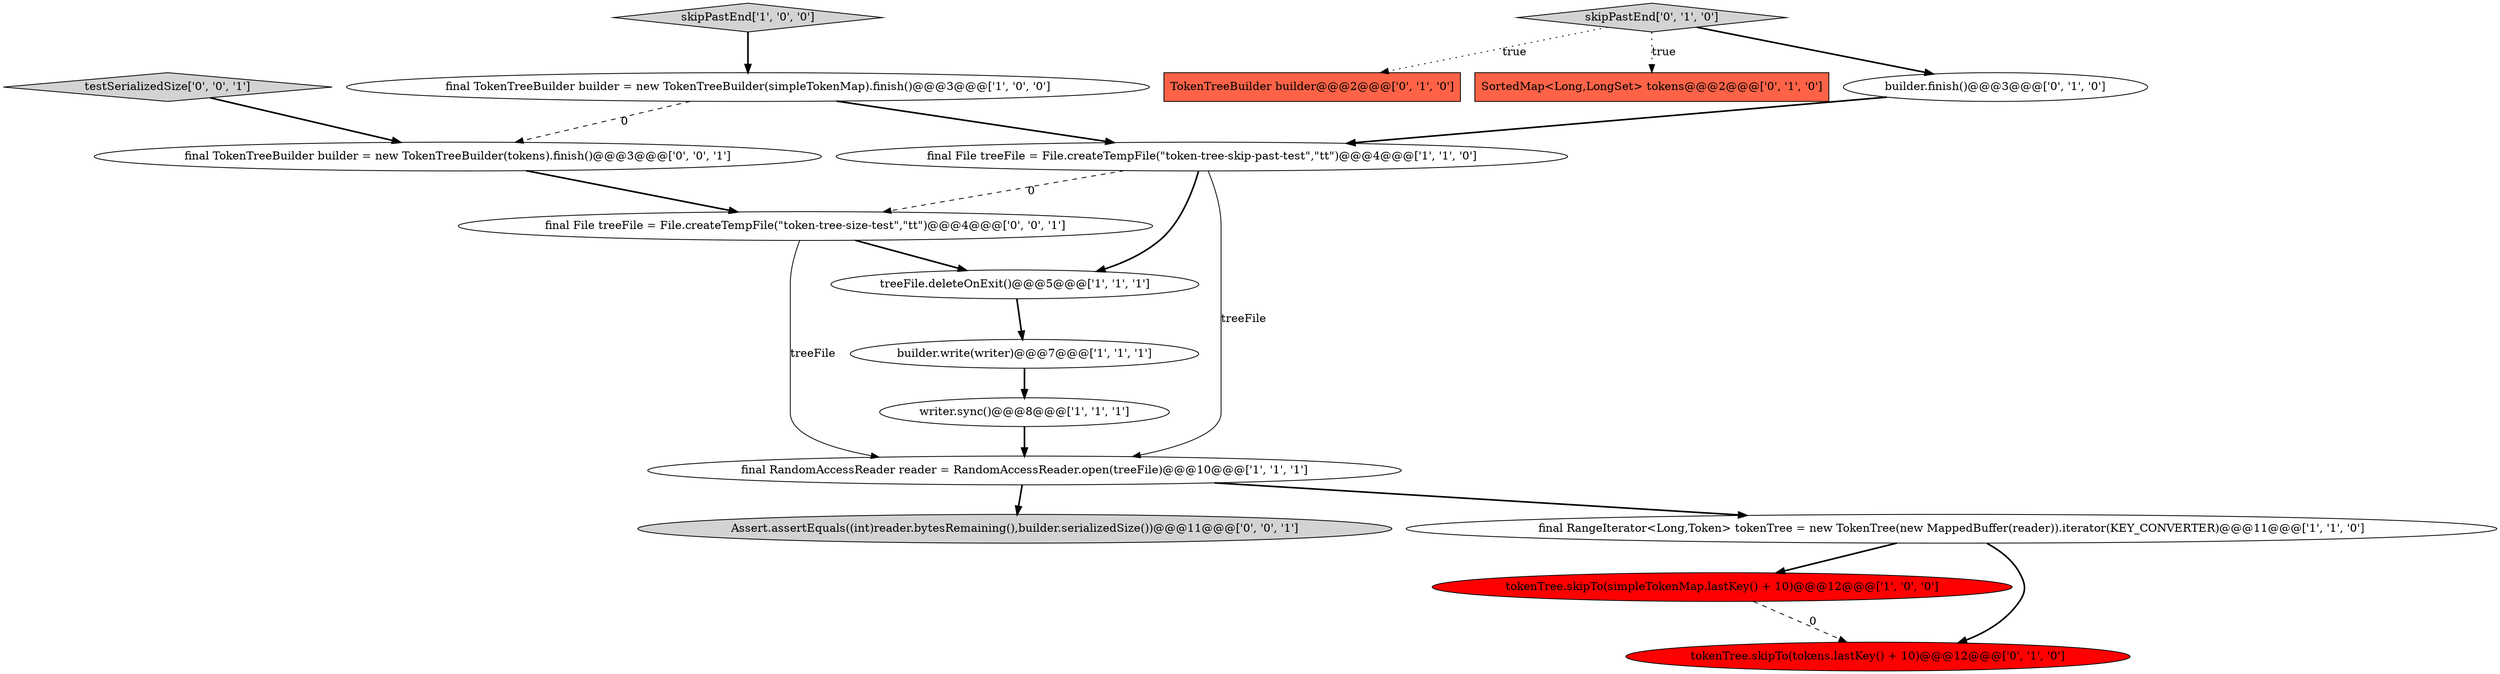 digraph {
2 [style = filled, label = "final File treeFile = File.createTempFile(\"token-tree-skip-past-test\",\"tt\")@@@4@@@['1', '1', '0']", fillcolor = white, shape = ellipse image = "AAA0AAABBB1BBB"];
11 [style = filled, label = "builder.finish()@@@3@@@['0', '1', '0']", fillcolor = white, shape = ellipse image = "AAA0AAABBB2BBB"];
9 [style = filled, label = "skipPastEnd['0', '1', '0']", fillcolor = lightgray, shape = diamond image = "AAA0AAABBB2BBB"];
4 [style = filled, label = "final RandomAccessReader reader = RandomAccessReader.open(treeFile)@@@10@@@['1', '1', '1']", fillcolor = white, shape = ellipse image = "AAA0AAABBB1BBB"];
16 [style = filled, label = "Assert.assertEquals((int)reader.bytesRemaining(),builder.serializedSize())@@@11@@@['0', '0', '1']", fillcolor = lightgray, shape = ellipse image = "AAA0AAABBB3BBB"];
6 [style = filled, label = "tokenTree.skipTo(simpleTokenMap.lastKey() + 10)@@@12@@@['1', '0', '0']", fillcolor = red, shape = ellipse image = "AAA1AAABBB1BBB"];
1 [style = filled, label = "treeFile.deleteOnExit()@@@5@@@['1', '1', '1']", fillcolor = white, shape = ellipse image = "AAA0AAABBB1BBB"];
15 [style = filled, label = "final File treeFile = File.createTempFile(\"token-tree-size-test\",\"tt\")@@@4@@@['0', '0', '1']", fillcolor = white, shape = ellipse image = "AAA0AAABBB3BBB"];
13 [style = filled, label = "TokenTreeBuilder builder@@@2@@@['0', '1', '0']", fillcolor = tomato, shape = box image = "AAA1AAABBB2BBB"];
5 [style = filled, label = "final TokenTreeBuilder builder = new TokenTreeBuilder(simpleTokenMap).finish()@@@3@@@['1', '0', '0']", fillcolor = white, shape = ellipse image = "AAA0AAABBB1BBB"];
7 [style = filled, label = "skipPastEnd['1', '0', '0']", fillcolor = lightgray, shape = diamond image = "AAA0AAABBB1BBB"];
10 [style = filled, label = "tokenTree.skipTo(tokens.lastKey() + 10)@@@12@@@['0', '1', '0']", fillcolor = red, shape = ellipse image = "AAA1AAABBB2BBB"];
12 [style = filled, label = "SortedMap<Long,LongSet> tokens@@@2@@@['0', '1', '0']", fillcolor = tomato, shape = box image = "AAA0AAABBB2BBB"];
8 [style = filled, label = "writer.sync()@@@8@@@['1', '1', '1']", fillcolor = white, shape = ellipse image = "AAA0AAABBB1BBB"];
14 [style = filled, label = "final TokenTreeBuilder builder = new TokenTreeBuilder(tokens).finish()@@@3@@@['0', '0', '1']", fillcolor = white, shape = ellipse image = "AAA0AAABBB3BBB"];
17 [style = filled, label = "testSerializedSize['0', '0', '1']", fillcolor = lightgray, shape = diamond image = "AAA0AAABBB3BBB"];
3 [style = filled, label = "builder.write(writer)@@@7@@@['1', '1', '1']", fillcolor = white, shape = ellipse image = "AAA0AAABBB1BBB"];
0 [style = filled, label = "final RangeIterator<Long,Token> tokenTree = new TokenTree(new MappedBuffer(reader)).iterator(KEY_CONVERTER)@@@11@@@['1', '1', '0']", fillcolor = white, shape = ellipse image = "AAA0AAABBB1BBB"];
9->12 [style = dotted, label="true"];
5->14 [style = dashed, label="0"];
9->11 [style = bold, label=""];
0->6 [style = bold, label=""];
2->1 [style = bold, label=""];
1->3 [style = bold, label=""];
11->2 [style = bold, label=""];
4->0 [style = bold, label=""];
6->10 [style = dashed, label="0"];
2->15 [style = dashed, label="0"];
5->2 [style = bold, label=""];
7->5 [style = bold, label=""];
0->10 [style = bold, label=""];
15->4 [style = solid, label="treeFile"];
17->14 [style = bold, label=""];
3->8 [style = bold, label=""];
9->13 [style = dotted, label="true"];
14->15 [style = bold, label=""];
8->4 [style = bold, label=""];
2->4 [style = solid, label="treeFile"];
4->16 [style = bold, label=""];
15->1 [style = bold, label=""];
}
